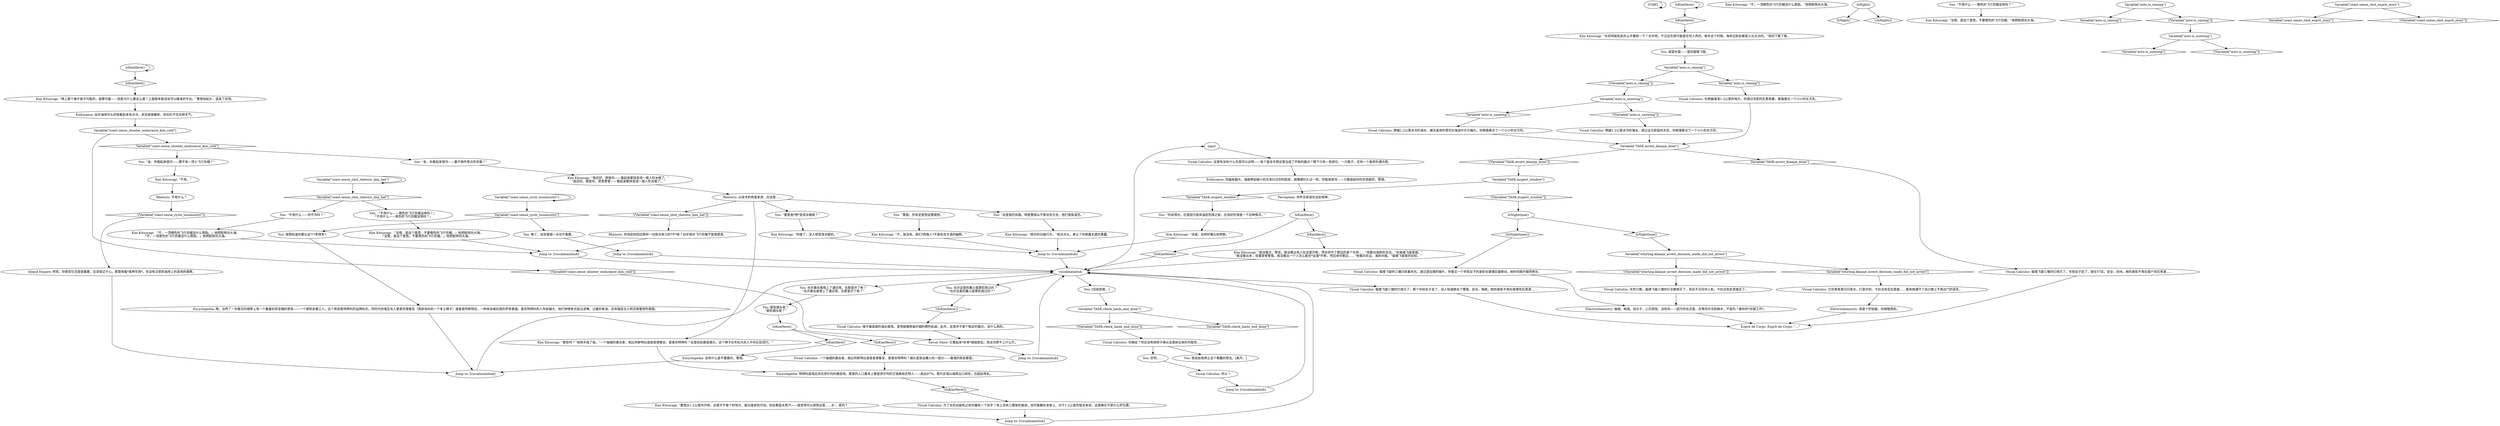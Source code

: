 # LANDS END ORB / lands end shot viscal
# the conclusion dialogue where you conclude the shot did not come from land's end. this fires only if you have  TASK.check_lands_end
# ==================================================
digraph G {
	  0 [label="START"];
	  1 [label="input"];
	  2 [label="You: 也许袭击者爬上了通讯塔，在那里开了枪？\n“也许袭击者爬上了通讯塔，在那里开了枪？”"];
	  3 [label="You: 那些烟头呢？\n“那些烟头呢？”"];
	  4 [label="IsKimHere()"];
	  5 [label="IsKimHere()", shape=diamond];
	  6 [label="!(IsKimHere())", shape=diamond];
	  7 [label="IsKimHere()"];
	  8 [label="IsKimHere()", shape=diamond];
	  9 [label="!(IsKimHere())", shape=diamond];
	  10 [label="Variable[\"coast.sense_cyclo_tioumoutiri\"]"];
	  11 [label="Variable[\"coast.sense_cyclo_tioumoutiri\"]", shape=diamond];
	  12 [label="!(Variable[\"coast.sense_cyclo_tioumoutiri\"])", shape=diamond];
	  13 [label="Variable[\"coast.sense_shot_rhetoric_kim_hat\"]"];
	  14 [label="Variable[\"coast.sense_shot_rhetoric_kim_hat\"]", shape=diamond];
	  15 [label="!(Variable[\"coast.sense_shot_rhetoric_kim_hat\"])", shape=diamond];
	  16 [label="You: “警棍。你肯定是想说警棍吧。”"];
	  17 [label="Esprit de Corps: Esprit de Corps: \"...\""];
	  18 [label="Jump to: [viscalmaimhub]"];
	  19 [label="Encyclopedia: 没有什么是不重要的，警探。"];
	  20 [label="Kim Kitsuragi: “那些吗？”他用手指了指。“一个抽烟的袭击者，相比阿斯特拉或者是德鲁安，更喜欢特拜科？这里到处都是烟头。这个牌子在年纪大的人中间比较流行。”"];
	  21 [label="You: “你说得对。在我因为低体温症死掉之前，应该好好调查一下这种情况。”"];
	  22 [label="Visual Calculus: 褴褛飞旋三楼的灯熄灭了。那个年轻女子走了，没人知道她去了哪里。安全，隔绝。她的身影不再在玻璃背后荡漾……"];
	  23 [label="You: 遥望水面——望向褴褛飞旋。"];
	  24 [label="Kim Kitsuragi: “要想从1.2公里外开枪，这里可不是个好地方。能见度差的可怕，到处都是水蒸汽——我觉得可以排除这里……B''，是吗？"];
	  25 [label="Electrochemistry: 抽烟。喝酒。找乐子。心花怒放。没有你——因为你在这里，在寒风中冻到麻木，不是吗？做你的*侦探工作*。"];
	  26 [label="Visual Calculus: 跨越1.2公里冰冷的海水，铺天盖地的雪花在海浪中片片融化。你勉强看见了一个小小的长方形。"];
	  27 [label="You: “金，你看起来很冷——要不换件厚点的衣服？”"];
	  28 [label="You: 好吧……"];
	  29 [label="Electrochemistry: 真是个好姑娘，你暗暗想到。"];
	  30 [label="Encyclopedia: 哦，当然了！你看见的烟蒂上有一个戴着科菲亚帽的男孩——一个烟草采摘工人。这个男孩是特拜科的品牌标志。同时代的瑞瓦肖人更喜欢德鲁安（南部岛屿的一个本土牌子）或者是阿斯特拉，一种来自格拉德的传奇香烟。喜欢特拜科的人年龄偏大，他们钟情老式纸过滤嘴，过量的焦油，还有殖民主义和芝麻蜜饼的香甜。"];
	  31 [label="Kim Kitsuragi: “不，一顶橙色的飞行员帽没什么帮助。”他把脸转向大海。"];
	  32 [label="Jump to: [viscalmaimhub]"];
	  33 [label="Kim Kitsuragi: “我还好。倒是你——看起来都快变成一根人形冰棍了。”\n“我还好。倒是你，荣誉警督——看起来都快变成一根人形冰棍了。”"];
	  34 [label="Kim Kitsuragi: “没错，这样好像比较明智。”"];
	  35 [label="Visual Calculus: 跨越1.2公里冰冷的海水，透过远方蔚蓝的天空，你勉强看见了一个小小的长方形。"];
	  36 [label="IsNight()"];
	  37 [label="IsNight()", shape=diamond];
	  38 [label="!(IsNight())", shape=diamond];
	  39 [label="Visual Calculus: 这里有没有什么东西可以证明——有个狙击手把这里当成了开枪的据点？眼下只有一些碎石，一只瓶子，还有一个废弃的通讯塔。"];
	  40 [label="Encyclopedia: 特拜科是瑞瓦肖在伊尔玛的殖民地。那里的人口基本上都是伊尔玛的艾瑞奥帕吉特人——高达97%。那片区域以烟草出口闻名，也因此得名。"];
	  41 [label="Rhetoric: 从技术的角度来讲，应该是……"];
	  42 [label="Variable[\"auto.is_snowing\"]"];
	  43 [label="Variable[\"auto.is_snowing\"]", shape=diamond];
	  44 [label="!(Variable[\"auto.is_snowing\"])", shape=diamond];
	  45 [label="Visual Calculus: 褴褛飞旋三楼的灯熄灭了。年轻女子走了，就在57区。安全，封闭。她的身影不再在窗户背后荡漾……"];
	  46 [label="Jump to: [viscalmaimhub]"];
	  47 [label="Kim Kitsuragi: 「不，一顶橙色的飞行员帽没什么帮助。」他把脸转向大海。\n「不，一顶黑色的飞行员帽没什么帮助。」他把脸转向大海。"];
	  48 [label="Rhetoric: 你该如何回应那样一句简洁有力的*不*呢？似乎他对飞行员帽不是很感冒。"];
	  49 [label="Endurance: 站在海岸尽头的他看起来有点冷。夹克是很暖和，但也扛不住这种天气。"];
	  50 [label="You: 我说给我停止这个愚蠢的想法。[离开。]"];
	  51 [label="Jump to: [viscalmaimhub]"];
	  52 [label="Variable[\"whirling.klaasje_arrest_decision_made_did_not_arrest\"]"];
	  53 [label="Variable[\"whirling.klaasje_arrest_decision_made_did_not_arrest\"]", shape=diamond];
	  54 [label="!(Variable[\"whirling.klaasje_arrest_decision_made_did_not_arrest\"])", shape=diamond];
	  55 [label="You: 「不用什么——橙色的飞行员帽没用吗？」\n「不用什么——黑色的飞行员帽没用吗？」"];
	  56 [label="Kim Kitsuragi: “不，我没有。我们*西奥人*不喜欢双关语的幽默。”"];
	  57 [label="You: [完成思维。]"];
	  58 [label="Visual Calculus: 所以？"];
	  59 [label="Variable[\"TASK.inspect_window\"]"];
	  60 [label="Variable[\"TASK.inspect_window\"]", shape=diamond];
	  61 [label="!(Variable[\"TASK.inspect_window\"])", shape=diamond];
	  62 [label="You: “不用什么——橙色的飞行员帽没用吗？”"];
	  63 [label="Endurance: 风越来越大。海面卷起细小的水沫扫过你的脸庞，就像细针扎过一样。你能承受住——只要竖起你的衣领就好，警探。"];
	  64 [label="You: 我想知道的要比这个*多得多*。"];
	  65 [label="You: 够了。这些香烟一点也不重要。"];
	  66 [label="Kim Kitsuragi: “我没看见，警官。我没看出有人在这里开枪，然后命中了那边的某个东西……”他看向海岸的东边。“在褴褛飞旋里面。”\n“我没看出来，双重荣誉警督。我没看出一个人怎么能在*这里*开枪，然后命中那边……”他看向东边，海岸对面。“褴褛飞旋里的目标。”"];
	  67 [label="Variable[\"coast.sense_shooter_endurance_kim_cold\"]"];
	  68 [label="Variable[\"coast.sense_shooter_endurance_kim_cold\"]", shape=diamond];
	  69 [label="!(Variable[\"coast.sense_shooter_endurance_kim_cold\"])", shape=diamond];
	  70 [label="Visual Calculus: 你确定？你还没有排除子弹从这里射出来的可能性……"];
	  71 [label="Variable[\"auto.is_raining\"]"];
	  72 [label="Variable[\"auto.is_raining\"]", shape=diamond];
	  73 [label="!(Variable[\"auto.is_raining\"])", shape=diamond];
	  74 [label="viscalmaimhub"];
	  75 [label="IsKimHere()"];
	  76 [label="IsKimHere()", shape=diamond];
	  77 [label="!(IsKimHere())", shape=diamond];
	  78 [label="Kim Kitsuragi: “爬上那个梯子是不可能的，就算可能——但是为什么要这么做？上面根本就没有可以瞄准的平台。”警督抬起头，竖高了衣领。"];
	  79 [label="Kim Kitsuragi: “绝对的白痴行为，”他点点头，承认了你表露无遗的愚蠢。"];
	  80 [label="You: 也许这里的篝火是罪犯用过的？\n“也许这里的篝火是罪犯用过的？”"];
	  81 [label="You: “不用什么——你不冷吗？”"];
	  82 [label="Jump to: [viscalmaimhub]"];
	  83 [label="Variable[\"TASK.check_lands_end_done\"]"];
	  84 [label="Variable[\"TASK.check_lands_end_done\"]", shape=diamond];
	  85 [label="!(Variable[\"TASK.check_lands_end_done\"])", shape=diamond];
	  86 [label="IsNighttime()"];
	  87 [label="IsNighttime()", shape=diamond];
	  88 [label="!(IsNighttime())", shape=diamond];
	  89 [label="Jump to: [viscalmaimhub]"];
	  90 [label="Perception: 你听见碎浪在远处咆哮。"];
	  91 [label="You: “金，你看起来很冷——要不来一顶小飞行员帽？”"];
	  92 [label="Kim Kitsuragi: “没错，是这个意思。不要橙色的飞行员帽。”他把脸转向大海。"];
	  93 [label="Kim Kitsuragi: “别傻了，没人想变成冰棍的。”"];
	  94 [label="Variable[\"auto.is_raining\"]"];
	  95 [label="Variable[\"auto.is_raining\"]", shape=diamond];
	  96 [label="!(Variable[\"auto.is_raining\"])", shape=diamond];
	  97 [label="Variable[\"coast.sense_shot_esprit_story\"]"];
	  98 [label="Variable[\"coast.sense_shot_esprit_story\"]", shape=diamond];
	  99 [label="!(Variable[\"coast.sense_shot_esprit_story\"])", shape=diamond];
	  100 [label="Kim Kitsuragi: “不用。”"];
	  101 [label="You: “这是我的风格。明星警探从不穿派克大衣。他们很摇滚范。”"];
	  102 [label="Variable[\"TASK.arrest_klaasje_done\"]"];
	  103 [label="Variable[\"TASK.arrest_klaasje_done\"]", shape=diamond];
	  104 [label="!(Variable[\"TASK.arrest_klaasje_done\"])", shape=diamond];
	  105 [label="Variable[\"auto.is_snowing\"]"];
	  106 [label="Variable[\"auto.is_snowing\"]", shape=diamond];
	  107 [label="!(Variable[\"auto.is_snowing\"])", shape=diamond];
	  108 [label="Visual Calculus: 一个抽烟的袭击者，相比阿斯特拉或者是德鲁安，更喜欢特拜科？烟头是架设篝火的一部分——散落的到处都是。"];
	  109 [label="IsKimHere()"];
	  110 [label="IsKimHere()", shape=diamond];
	  111 [label="!(IsKimHere())", shape=diamond];
	  112 [label="Kim Kitsuragi: “在扣响扳机前先让手暖和一下？也许吧。不过这东西可能是任何人弄的。每年这个时候，海岸边到处都是火光点点的。”他四下看了看。"];
	  113 [label="Visual Calculus: 在跨越海湾1.2公里的地方，你透过浓密的灰黑雨幕，勉强看见一个小小的长方形。"];
	  114 [label="Visual Calculus: 褴褛飞旋的三楼闪烁着亮光。透过望远镜的镜片，你看见一个年轻女子的身影在玻璃后面移动，她的四肢纤细而修长。"];
	  115 [label="Kim Kitsuragi: 「没错，是这个意思。不要橙色的飞行员帽。」他把脸转向大海。\n「没错，是这个意思。不要黑色的飞行员帽。」他把脸转向大海。"];
	  116 [label="Inland Empire: 然而，你感觉它还是很重要，应该铭记于心。那意味着*某种东西*。你没有注意到海岸上的其他的烟蒂。"];
	  117 [label="You: “要是我*想*变成冰棍呢？”"];
	  118 [label="Visual Calculus: 它在黑夜里闪闪发光。灯是开的。卡拉洁肯定在里面……看来她遵守了自己晚上不再出门的诺言。"];
	  119 [label="Visual Calculus: 为了在扣动扳机之前先暖和一下双手？地上没有三脚架的痕迹，他可能躺在床垫上。对于1.2公里的狙击来说，这里确实不是什么好位置。"];
	  120 [label="Rhetoric: 不用什么？"];
	  121 [label="Jump to: [viscalmaimhub]"];
	  122 [label="Visual Calculus: 天色已晚。褴褛飞旋三楼的灯全都熄灭了。背后不见任何人影。卡拉洁肯定进城去了。"];
	  123 [label="Savoir Faire: 它看起来*非常*摇摇欲坠。而且也帮不上什么忙。"];
	  124 [label="Visual Calculus: 梯子被咸咸的海水腐蚀，变得就像两条纤细的橙色轨道。此外，这里并不是个稳定的据点，没什么用的。"];
	  0 -> 0
	  1 -> 39
	  2 -> 3
	  3 -> 75
	  4 -> 4
	  4 -> 5
	  5 -> 78
	  6 -> 124
	  7 -> 8
	  7 -> 7
	  8 -> 112
	  9 -> 119
	  10 -> 10
	  10 -> 11
	  11 -> 64
	  11 -> 65
	  12 -> 116
	  13 -> 13
	  13 -> 14
	  14 -> 81
	  14 -> 55
	  15 -> 48
	  16 -> 56
	  18 -> 74
	  19 -> 46
	  20 -> 40
	  21 -> 34
	  22 -> 17
	  23 -> 94
	  24 -> 121
	  25 -> 17
	  26 -> 102
	  27 -> 33
	  28 -> 58
	  29 -> 17
	  30 -> 46
	  32 -> 74
	  33 -> 41
	  34 -> 82
	  35 -> 102
	  36 -> 37
	  36 -> 38
	  39 -> 63
	  40 -> 9
	  41 -> 117
	  41 -> 20
	  41 -> 101
	  41 -> 15
	  42 -> 43
	  42 -> 44
	  43 -> 26
	  44 -> 35
	  45 -> 17
	  46 -> 74
	  47 -> 32
	  48 -> 32
	  49 -> 67
	  51 -> 74
	  52 -> 53
	  52 -> 54
	  53 -> 118
	  54 -> 122
	  55 -> 115
	  56 -> 82
	  57 -> 83
	  58 -> 51
	  59 -> 60
	  59 -> 61
	  60 -> 21
	  61 -> 86
	  62 -> 92
	  63 -> 90
	  64 -> 30
	  65 -> 18
	  66 -> 74
	  67 -> 68
	  67 -> 69
	  68 -> 91
	  68 -> 27
	  69 -> 123
	  70 -> 50
	  70 -> 28
	  71 -> 72
	  71 -> 73
	  73 -> 105
	  74 -> 1
	  74 -> 2
	  74 -> 80
	  74 -> 22
	  74 -> 57
	  75 -> 76
	  75 -> 77
	  76 -> 19
	  77 -> 108
	  78 -> 49
	  79 -> 82
	  80 -> 6
	  81 -> 47
	  82 -> 74
	  83 -> 84
	  83 -> 85
	  85 -> 70
	  86 -> 88
	  86 -> 87
	  87 -> 52
	  88 -> 114
	  89 -> 74
	  90 -> 109
	  91 -> 100
	  93 -> 82
	  94 -> 96
	  94 -> 95
	  95 -> 113
	  96 -> 42
	  97 -> 98
	  97 -> 99
	  100 -> 120
	  101 -> 79
	  102 -> 104
	  102 -> 103
	  103 -> 45
	  104 -> 59
	  105 -> 106
	  105 -> 107
	  108 -> 40
	  109 -> 110
	  109 -> 111
	  110 -> 66
	  111 -> 74
	  112 -> 23
	  113 -> 102
	  114 -> 25
	  115 -> 32
	  116 -> 46
	  117 -> 93
	  118 -> 29
	  119 -> 121
	  120 -> 12
	  121 -> 74
	  122 -> 25
	  123 -> 89
	  124 -> 123
}

